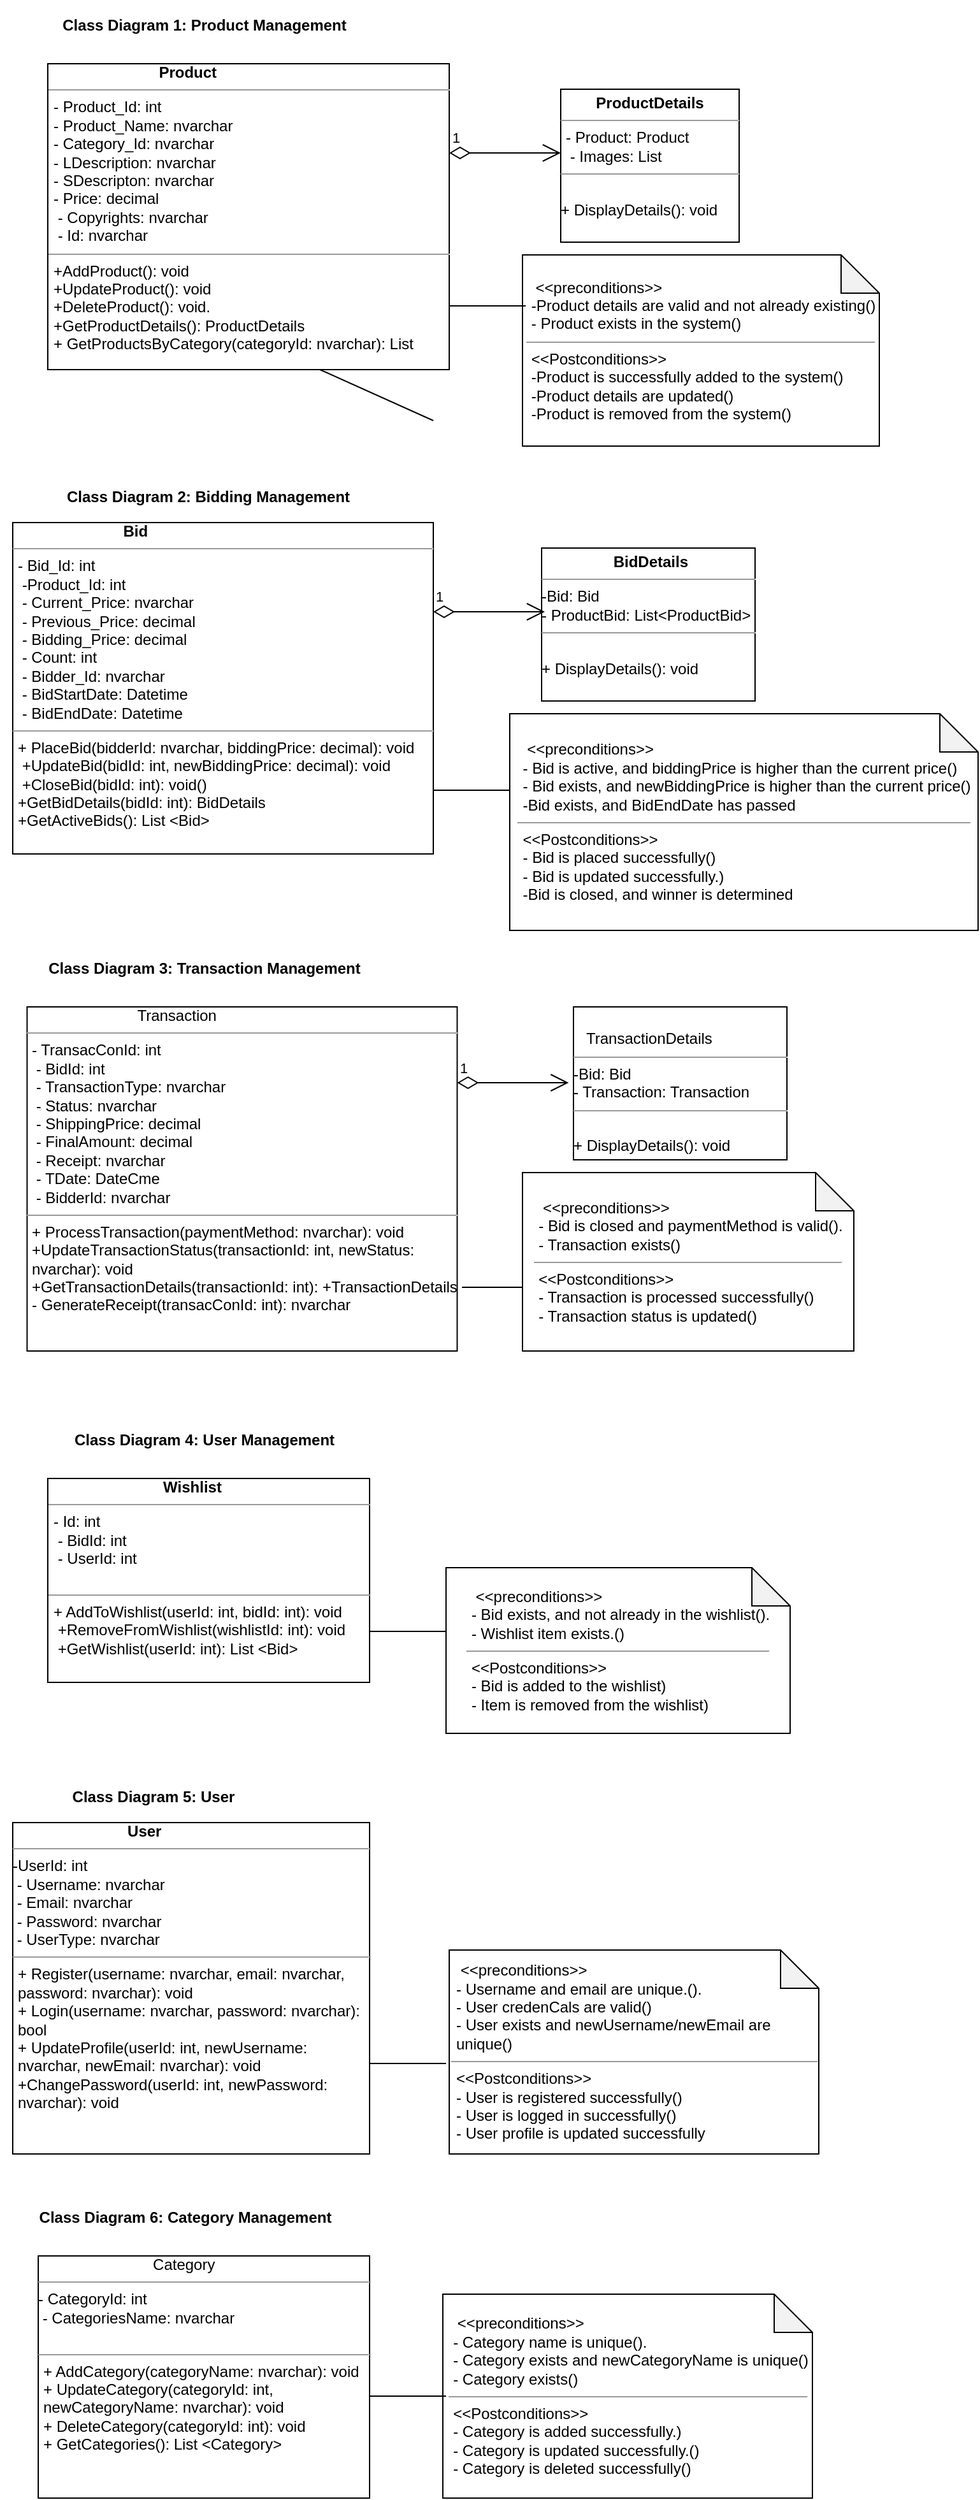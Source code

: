 <mxfile version="22.1.3" type="github">
  <diagram name="Page-1" id="OG9XARLu_X4fbzeJdVaa">
    <mxGraphModel dx="858" dy="419" grid="1" gridSize="10" guides="1" tooltips="1" connect="1" arrows="1" fold="1" page="1" pageScale="1" pageWidth="850" pageHeight="1100" math="0" shadow="0">
      <root>
        <mxCell id="0" />
        <mxCell id="1" parent="0" />
        <mxCell id="toqwwro1pnexpCAOvcfP-7" value="" style="endArrow=none;html=1;rounded=0;entryX=0;entryY=0.5;entryDx=0;entryDy=0;exitX=0;exitY=0.5;exitDx=0;exitDy=0;" edge="1" parent="1" source="toqwwro1pnexpCAOvcfP-4">
          <mxGeometry width="50" height="50" relative="1" as="geometry">
            <mxPoint x="340" y="360" as="sourcePoint" />
            <mxPoint x="322.5" y="250" as="targetPoint" />
            <Array as="points">
              <mxPoint x="117.5" y="260" />
            </Array>
          </mxGeometry>
        </mxCell>
        <mxCell id="toqwwro1pnexpCAOvcfP-61" value="&amp;nbsp; &amp;nbsp; &amp;nbsp; &amp;nbsp; &amp;nbsp; &amp;nbsp; &amp;nbsp; &amp;nbsp; &amp;nbsp; &amp;nbsp; &amp;nbsp; &amp;nbsp; &amp;nbsp; &lt;b&gt;Product&lt;/b&gt;&lt;br&gt;&lt;hr size=&quot;1&quot;&gt;&lt;p style=&quot;margin:0px;margin-left:4px;&quot;&gt;- Product_Id: int&lt;/p&gt;&lt;p style=&quot;margin:0px;margin-left:4px;&quot;&gt;- Product_Name: nvarchar&lt;/p&gt;&lt;p style=&quot;margin:0px;margin-left:4px;&quot;&gt;- Category_Id: nvarchar&lt;/p&gt;&lt;p style=&quot;margin:0px;margin-left:4px;&quot;&gt;- LDescription: nvarchar&lt;br&gt;&lt;/p&gt;&lt;p style=&quot;margin:0px;margin-left:4px;&quot;&gt;- SDescripton: nvarchar&lt;br&gt;&lt;/p&gt;&lt;p style=&quot;margin:0px;margin-left:4px;&quot;&gt;- Price: decimal&amp;nbsp;&lt;/p&gt;&lt;p style=&quot;margin:0px;margin-left:4px;&quot;&gt;&amp;nbsp;- Copyrights: nvarchar&amp;nbsp;&lt;/p&gt;&lt;p style=&quot;margin:0px;margin-left:4px;&quot;&gt;&amp;nbsp;- Id: nvarchar&lt;/p&gt;&lt;hr size=&quot;1&quot;&gt;&lt;p style=&quot;margin:0px;margin-left:4px;&quot;&gt;+AddProduct(): void&amp;nbsp;&lt;/p&gt;&lt;p style=&quot;margin:0px;margin-left:4px;&quot;&gt;+UpdateProduct(): void&lt;br&gt;+DeleteProduct(): void.&lt;br&gt;+GetProductDetails(): ProductDetails&lt;br&gt;+ GetProductsByCategory(categoryId: nvarchar): List&lt;br&gt;&lt;/p&gt;" style="verticalAlign=top;align=left;overflow=fill;fontSize=12;fontFamily=Helvetica;html=1;whiteSpace=wrap;" vertex="1" parent="1">
          <mxGeometry x="37.5" y="80" width="315" height="240" as="geometry" />
        </mxCell>
        <mxCell id="toqwwro1pnexpCAOvcfP-81" value="&lt;p style=&quot;border-color: var(--border-color); text-align: left; margin: 0px 0px 0px 4px;&quot;&gt;&amp;nbsp;&amp;lt;&amp;lt;preconditions&amp;gt;&amp;gt;&lt;/p&gt;&lt;p style=&quot;border-color: var(--border-color); text-align: left; margin: 0px 0px 0px 4px;&quot;&gt;-Product details are valid and not already existing()&lt;br style=&quot;border-color: var(--border-color);&quot;&gt;&lt;/p&gt;&lt;p style=&quot;border-color: var(--border-color); text-align: left; margin: 0px 0px 0px 4px;&quot;&gt;- Product exists in the system()&lt;br style=&quot;border-color: var(--border-color);&quot;&gt;&lt;/p&gt;&lt;hr style=&quot;border-color: var(--border-color); text-align: left;&quot; size=&quot;1&quot;&gt;&lt;p style=&quot;border-color: var(--border-color); text-align: left; margin: 0px 0px 0px 4px;&quot;&gt;&amp;lt;&amp;lt;Postconditions&amp;gt;&amp;gt;&lt;/p&gt;&lt;p style=&quot;border-color: var(--border-color); text-align: left; margin: 0px 0px 0px 4px;&quot;&gt;-Product is successfully added to the system()&lt;br style=&quot;border-color: var(--border-color);&quot;&gt;&lt;/p&gt;&lt;p style=&quot;border-color: var(--border-color); text-align: left; margin: 0px 0px 0px 4px;&quot;&gt;-Product details are updated()&lt;br style=&quot;border-color: var(--border-color);&quot;&gt;&lt;/p&gt;&lt;p style=&quot;border-color: var(--border-color); text-align: left; margin: 0px 0px 0px 4px;&quot;&gt;-Product is removed from the system()&lt;/p&gt;" style="shape=note;whiteSpace=wrap;html=1;backgroundOutline=1;darkOpacity=0.05;" vertex="1" parent="1">
          <mxGeometry x="410" y="230" width="280" height="150" as="geometry" />
        </mxCell>
        <mxCell id="toqwwro1pnexpCAOvcfP-88" value="" style="endArrow=none;html=1;rounded=0;" edge="1" parent="1">
          <mxGeometry width="50" height="50" relative="1" as="geometry">
            <mxPoint x="352.5" y="270" as="sourcePoint" />
            <mxPoint x="412.5" y="270" as="targetPoint" />
            <Array as="points">
              <mxPoint x="352.5" y="270" />
            </Array>
          </mxGeometry>
        </mxCell>
        <mxCell id="toqwwro1pnexpCAOvcfP-90" value="&lt;p style=&quot;margin:0px;margin-top:4px;text-align:center;&quot;&gt;&lt;b&gt;ProductDetails&lt;/b&gt;&lt;br&gt;&lt;/p&gt;&lt;hr size=&quot;1&quot;&gt;&lt;p style=&quot;margin:0px;margin-left:4px;&quot;&gt;- Product: Product&lt;/p&gt;&lt;p style=&quot;margin:0px;margin-left:4px;&quot;&gt;&amp;nbsp;- Images: List&amp;nbsp;&lt;br&gt;&lt;/p&gt;&lt;hr size=&quot;1&quot;&gt;&lt;p style=&quot;margin:0px;margin-left:4px;&quot;&gt;&amp;nbsp;&lt;/p&gt;+ DisplayDetails(): void&lt;p style=&quot;margin:0px;margin-left:4px;&quot;&gt;&lt;br&gt;&lt;/p&gt;" style="verticalAlign=top;align=left;overflow=fill;fontSize=12;fontFamily=Helvetica;html=1;whiteSpace=wrap;" vertex="1" parent="1">
          <mxGeometry x="440" y="100" width="140" height="120" as="geometry" />
        </mxCell>
        <mxCell id="toqwwro1pnexpCAOvcfP-91" value="1" style="endArrow=open;html=1;endSize=12;startArrow=diamondThin;startSize=14;startFill=0;edgeStyle=orthogonalEdgeStyle;align=left;verticalAlign=bottom;rounded=0;" edge="1" parent="1">
          <mxGeometry x="-1" y="3" relative="1" as="geometry">
            <mxPoint x="352.5" y="150" as="sourcePoint" />
            <mxPoint x="440" y="150" as="targetPoint" />
          </mxGeometry>
        </mxCell>
        <mxCell id="toqwwro1pnexpCAOvcfP-92" value=" Class Diagram 1: Product Management" style="text;align=center;fontStyle=1;verticalAlign=middle;spacingLeft=3;spacingRight=3;strokeColor=none;rotatable=0;points=[[0,0.5],[1,0.5]];portConstraint=eastwest;html=1;" vertex="1" parent="1">
          <mxGeometry y="30" width="320" height="40" as="geometry" />
        </mxCell>
        <mxCell id="toqwwro1pnexpCAOvcfP-93" value=" Class Diagram 2: Bidding Management" style="text;align=center;fontStyle=1;verticalAlign=middle;spacingLeft=3;spacingRight=3;strokeColor=none;rotatable=0;points=[[0,0.5],[1,0.5]];portConstraint=eastwest;html=1;" vertex="1" parent="1">
          <mxGeometry x="2.5" y="400" width="320" height="40" as="geometry" />
        </mxCell>
        <mxCell id="toqwwro1pnexpCAOvcfP-94" value="&amp;nbsp; &amp;nbsp; &amp;nbsp; &amp;nbsp; &amp;nbsp; &amp;nbsp; &amp;nbsp; &amp;nbsp; &amp;nbsp; &amp;nbsp; &amp;nbsp; &amp;nbsp; &amp;nbsp;&lt;b&gt;  Bid&lt;/b&gt;&lt;br&gt;&lt;hr size=&quot;1&quot;&gt;&lt;p style=&quot;margin:0px;margin-left:4px;&quot;&gt;- Bid_Id: int&lt;/p&gt;&lt;p style=&quot;margin:0px;margin-left:4px;&quot;&gt;&amp;nbsp;-Product_Id: int&lt;/p&gt;&lt;p style=&quot;margin:0px;margin-left:4px;&quot;&gt;&amp;nbsp;- Current_Price: nvarchar&amp;nbsp;&lt;/p&gt;&lt;p style=&quot;margin:0px;margin-left:4px;&quot;&gt;&amp;nbsp;- Previous_Price: decimal&amp;nbsp;&lt;/p&gt;&lt;p style=&quot;margin:0px;margin-left:4px;&quot;&gt;&amp;nbsp;- Bidding_Price: decimal&lt;/p&gt;&lt;p style=&quot;margin:0px;margin-left:4px;&quot;&gt;&amp;nbsp;- Count: int&amp;nbsp;&lt;/p&gt;&lt;p style=&quot;margin:0px;margin-left:4px;&quot;&gt;&amp;nbsp;- Bidder_Id: nvarchar&amp;nbsp;&lt;/p&gt;&lt;p style=&quot;margin:0px;margin-left:4px;&quot;&gt;&amp;nbsp;- BidStartDate: Datetime&lt;/p&gt;&lt;p style=&quot;margin:0px;margin-left:4px;&quot;&gt;&amp;nbsp;- BidEndDate: Datetime&lt;br&gt;&lt;/p&gt;&lt;hr size=&quot;1&quot;&gt;&lt;p style=&quot;margin:0px;margin-left:4px;&quot;&gt;+ PlaceBid(bidderId: nvarchar, biddingPrice: decimal): void&lt;br&gt;&lt;/p&gt;&lt;p style=&quot;margin:0px;margin-left:4px;&quot;&gt;&amp;nbsp;+UpdateBid(bidId: int, newBiddingPrice: decimal): void&lt;br&gt;&lt;/p&gt;&lt;p style=&quot;margin:0px;margin-left:4px;&quot;&gt;&amp;nbsp;+CloseBid(bidId: int): void()&lt;br&gt;&lt;/p&gt;&lt;p style=&quot;margin:0px;margin-left:4px;&quot;&gt;+GetBidDetails(bidId: int): BidDetails&lt;br&gt;+GetActiveBids(): List &amp;lt;Bid&amp;gt;&lt;br&gt;&lt;/p&gt;" style="verticalAlign=top;align=left;overflow=fill;fontSize=12;fontFamily=Helvetica;html=1;whiteSpace=wrap;" vertex="1" parent="1">
          <mxGeometry x="10" y="440" width="330" height="260" as="geometry" />
        </mxCell>
        <mxCell id="toqwwro1pnexpCAOvcfP-95" value="&lt;p style=&quot;border-color: var(--border-color); text-align: left; margin: 0px 0px 0px 4px;&quot;&gt;&amp;nbsp;&amp;lt;&amp;lt;preconditions&amp;gt;&amp;gt;&lt;/p&gt;&lt;p style=&quot;border-color: var(--border-color); text-align: left; margin: 0px 0px 0px 4px;&quot;&gt;- Bid is active, and biddingPrice is higher than the current price()&lt;br style=&quot;border-color: var(--border-color);&quot;&gt;&lt;/p&gt;&lt;p style=&quot;border-color: var(--border-color); text-align: left; margin: 0px 0px 0px 4px;&quot;&gt;- Bid exists, and newBiddingPrice is higher than the current price()&lt;br style=&quot;border-color: var(--border-color);&quot;&gt;&lt;/p&gt;&lt;p style=&quot;border-color: var(--border-color); text-align: left; margin: 0px 0px 0px 4px;&quot;&gt;-Bid exists, and BidEndDate has passed&lt;/p&gt;&lt;hr style=&quot;border-color: var(--border-color); text-align: left;&quot; size=&quot;1&quot;&gt;&lt;p style=&quot;border-color: var(--border-color); text-align: left; margin: 0px 0px 0px 4px;&quot;&gt;&amp;lt;&amp;lt;Postconditions&amp;gt;&amp;gt;&lt;/p&gt;&lt;p style=&quot;border-color: var(--border-color); text-align: left; margin: 0px 0px 0px 4px;&quot;&gt;- Bid is placed successfully()&lt;br style=&quot;border-color: var(--border-color);&quot;&gt;&lt;/p&gt;&lt;p style=&quot;border-color: var(--border-color); text-align: left; margin: 0px 0px 0px 4px;&quot;&gt;- Bid is updated successfully.)&lt;br style=&quot;border-color: var(--border-color);&quot;&gt;&lt;/p&gt;&lt;p style=&quot;border-color: var(--border-color); text-align: left; margin: 0px 0px 0px 4px;&quot;&gt;-Bid is closed, and winner is determined&lt;/p&gt;" style="shape=note;whiteSpace=wrap;html=1;backgroundOutline=1;darkOpacity=0.05;" vertex="1" parent="1">
          <mxGeometry x="400" y="590" width="367.5" height="170" as="geometry" />
        </mxCell>
        <mxCell id="toqwwro1pnexpCAOvcfP-96" value="" style="endArrow=none;html=1;rounded=0;" edge="1" parent="1">
          <mxGeometry width="50" height="50" relative="1" as="geometry">
            <mxPoint x="340" y="650" as="sourcePoint" />
            <mxPoint x="400" y="650" as="targetPoint" />
            <Array as="points">
              <mxPoint x="340" y="650" />
            </Array>
          </mxGeometry>
        </mxCell>
        <mxCell id="toqwwro1pnexpCAOvcfP-97" value="&lt;p style=&quot;margin:0px;margin-top:4px;text-align:center;&quot;&gt;&lt;b&gt;&amp;nbsp;BidDetails&lt;br&gt;&lt;/b&gt;&lt;/p&gt;&lt;hr size=&quot;1&quot;&gt;&lt;p style=&quot;margin:0px;margin-left:4px;&quot;&gt;&lt;/p&gt;-Bid: Bid&lt;br&gt;- ProductBid: List&amp;lt;ProductBid&amp;gt;&lt;hr size=&quot;1&quot;&gt;&lt;p style=&quot;margin:0px;margin-left:4px;&quot;&gt;&amp;nbsp;&lt;/p&gt;+ DisplayDetails(): void&lt;p style=&quot;margin:0px;margin-left:4px;&quot;&gt;&lt;br&gt;&lt;/p&gt;" style="verticalAlign=top;align=left;overflow=fill;fontSize=12;fontFamily=Helvetica;html=1;whiteSpace=wrap;" vertex="1" parent="1">
          <mxGeometry x="425" y="460" width="167.5" height="120" as="geometry" />
        </mxCell>
        <mxCell id="toqwwro1pnexpCAOvcfP-98" value="1" style="endArrow=open;html=1;endSize=12;startArrow=diamondThin;startSize=14;startFill=0;edgeStyle=orthogonalEdgeStyle;align=left;verticalAlign=bottom;rounded=0;" edge="1" parent="1">
          <mxGeometry x="-1" y="3" relative="1" as="geometry">
            <mxPoint x="340" y="510" as="sourcePoint" />
            <mxPoint x="427.5" y="510" as="targetPoint" />
            <Array as="points">
              <mxPoint x="375" y="510" />
              <mxPoint x="375" y="510" />
            </Array>
          </mxGeometry>
        </mxCell>
        <mxCell id="toqwwro1pnexpCAOvcfP-99" value=" Class Diagram 3: Transaction Management" style="text;align=center;fontStyle=1;verticalAlign=middle;spacingLeft=3;spacingRight=3;strokeColor=none;rotatable=0;points=[[0,0.5],[1,0.5]];portConstraint=eastwest;html=1;" vertex="1" parent="1">
          <mxGeometry y="770" width="320" height="40" as="geometry" />
        </mxCell>
        <mxCell id="toqwwro1pnexpCAOvcfP-101" value="&amp;nbsp; &amp;nbsp; &amp;nbsp; &amp;nbsp; &amp;nbsp; &amp;nbsp; &amp;nbsp; &amp;nbsp; &amp;nbsp; &amp;nbsp; &amp;nbsp; &amp;nbsp; &amp;nbsp;&lt;b&gt;&amp;nbsp;&lt;/b&gt;Transaction&lt;br&gt;&lt;hr size=&quot;1&quot;&gt;&lt;p style=&quot;margin:0px;margin-left:4px;&quot;&gt;- TransacConId: int&amp;nbsp;&lt;/p&gt;&lt;p style=&quot;margin:0px;margin-left:4px;&quot;&gt;&amp;nbsp;- BidId: int&amp;nbsp;&lt;/p&gt;&lt;p style=&quot;margin:0px;margin-left:4px;&quot;&gt;&amp;nbsp;- TransactionType: nvarchar&lt;/p&gt;&lt;p style=&quot;margin:0px;margin-left:4px;&quot;&gt;&amp;nbsp;- Status: nvarchar&amp;nbsp;&lt;/p&gt;&lt;p style=&quot;margin:0px;margin-left:4px;&quot;&gt;&amp;nbsp;- ShippingPrice: decimal&amp;nbsp;&lt;/p&gt;&lt;p style=&quot;margin:0px;margin-left:4px;&quot;&gt;&amp;nbsp;- FinalAmount: decimal&amp;nbsp;&lt;/p&gt;&lt;p style=&quot;margin:0px;margin-left:4px;&quot;&gt;&amp;nbsp;- Receipt: nvarchar&amp;nbsp;&lt;/p&gt;&lt;p style=&quot;margin:0px;margin-left:4px;&quot;&gt;&amp;nbsp;- TDate: DateCme&amp;nbsp;&lt;/p&gt;&lt;p style=&quot;margin:0px;margin-left:4px;&quot;&gt;&amp;nbsp;- BidderId: nvarchar&lt;br&gt;&lt;/p&gt;&lt;hr size=&quot;1&quot;&gt;&lt;p style=&quot;margin:0px;margin-left:4px;&quot;&gt;+ ProcessTransaction(paymentMethod: nvarchar): void&lt;br&gt;&lt;/p&gt;&lt;p style=&quot;margin:0px;margin-left:4px;&quot;&gt;+UpdateTransactionStatus(transactionId: int, newStatus: nvarchar): void&lt;br&gt;&lt;/p&gt;&lt;p style=&quot;margin:0px;margin-left:4px;&quot;&gt;+GetTransactionDetails(transactionId: int): +TransactionDetails&lt;br/&gt; - GenerateReceipt(transacConId: int): nvarchar&lt;br&gt;&lt;/p&gt;" style="verticalAlign=top;align=left;overflow=fill;fontSize=12;fontFamily=Helvetica;html=1;whiteSpace=wrap;" vertex="1" parent="1">
          <mxGeometry x="21.25" y="820" width="337.5" height="270" as="geometry" />
        </mxCell>
        <mxCell id="toqwwro1pnexpCAOvcfP-102" value="&lt;p style=&quot;border-color: var(--border-color); text-align: left; margin: 0px 0px 0px 4px;&quot;&gt;&amp;nbsp;&amp;lt;&amp;lt;preconditions&amp;gt;&amp;gt;&lt;/p&gt;&lt;p style=&quot;border-color: var(--border-color); text-align: left; margin: 0px 0px 0px 4px;&quot;&gt;-  Bid is closed and paymentMethod is valid().&lt;br style=&quot;border-color: var(--border-color);&quot;&gt;&lt;/p&gt;&lt;p style=&quot;border-color: var(--border-color); text-align: left; margin: 0px 0px 0px 4px;&quot;&gt;-  Transaction exists()&lt;/p&gt;&lt;hr style=&quot;border-color: var(--border-color); text-align: left;&quot; size=&quot;1&quot;&gt;&lt;p style=&quot;border-color: var(--border-color); text-align: left; margin: 0px 0px 0px 4px;&quot;&gt;&amp;lt;&amp;lt;Postconditions&amp;gt;&amp;gt;&lt;/p&gt;&lt;p style=&quot;border-color: var(--border-color); text-align: left; margin: 0px 0px 0px 4px;&quot;&gt;-  Transaction is processed successfully()&lt;br style=&quot;border-color: var(--border-color);&quot;&gt;&lt;/p&gt;&lt;p style=&quot;border-color: var(--border-color); text-align: left; margin: 0px 0px 0px 4px;&quot;&gt;-  Transaction status is updated()&lt;/p&gt;" style="shape=note;whiteSpace=wrap;html=1;backgroundOutline=1;darkOpacity=0.05;" vertex="1" parent="1">
          <mxGeometry x="410" y="950" width="260" height="140" as="geometry" />
        </mxCell>
        <mxCell id="toqwwro1pnexpCAOvcfP-103" value="" style="endArrow=none;html=1;rounded=0;" edge="1" parent="1">
          <mxGeometry width="50" height="50" relative="1" as="geometry">
            <mxPoint x="362.5" y="1040" as="sourcePoint" />
            <mxPoint x="410" y="1040" as="targetPoint" />
            <Array as="points">
              <mxPoint x="362.5" y="1040" />
            </Array>
          </mxGeometry>
        </mxCell>
        <mxCell id="toqwwro1pnexpCAOvcfP-104" value="&lt;p style=&quot;margin:0px;margin-top:4px;text-align:center;&quot;&gt;&lt;b&gt;&amp;nbsp;&lt;br&gt;&lt;/b&gt;&lt;/p&gt;&amp;nbsp; &amp;nbsp;TransactionDetails&lt;hr size=&quot;1&quot;&gt;&lt;p style=&quot;margin:0px;margin-left:4px;&quot;&gt;&lt;/p&gt;-Bid: Bid&lt;br&gt;-  Transaction: Transaction&lt;hr size=&quot;1&quot;&gt;&lt;p style=&quot;margin:0px;margin-left:4px;&quot;&gt;&amp;nbsp;&lt;/p&gt;+ DisplayDetails(): void&lt;p style=&quot;margin:0px;margin-left:4px;&quot;&gt;&lt;br&gt;&lt;/p&gt;" style="verticalAlign=top;align=left;overflow=fill;fontSize=12;fontFamily=Helvetica;html=1;whiteSpace=wrap;" vertex="1" parent="1">
          <mxGeometry x="450" y="820" width="167.5" height="120" as="geometry" />
        </mxCell>
        <mxCell id="toqwwro1pnexpCAOvcfP-105" value="1" style="endArrow=open;html=1;endSize=12;startArrow=diamondThin;startSize=14;startFill=0;edgeStyle=orthogonalEdgeStyle;align=left;verticalAlign=bottom;rounded=0;" edge="1" parent="1">
          <mxGeometry x="-1" y="3" relative="1" as="geometry">
            <mxPoint x="358.75" y="879.5" as="sourcePoint" />
            <mxPoint x="446.25" y="879.5" as="targetPoint" />
          </mxGeometry>
        </mxCell>
        <mxCell id="toqwwro1pnexpCAOvcfP-108" value="  Class Diagram 4: User Management" style="text;align=center;fontStyle=1;verticalAlign=middle;spacingLeft=3;spacingRight=3;strokeColor=none;rotatable=0;points=[[0,0.5],[1,0.5]];portConstraint=eastwest;html=1;" vertex="1" parent="1">
          <mxGeometry y="1130" width="320" height="60" as="geometry" />
        </mxCell>
        <mxCell id="toqwwro1pnexpCAOvcfP-109" value="&amp;nbsp; &amp;nbsp; &amp;nbsp; &amp;nbsp; &amp;nbsp; &amp;nbsp; &amp;nbsp; &amp;nbsp; &amp;nbsp; &amp;nbsp; &amp;nbsp; &amp;nbsp; &amp;nbsp;&lt;b&gt;&amp;nbsp;&lt;/b&gt; &lt;b&gt;Wishlist&lt;/b&gt;&lt;br&gt;&lt;hr size=&quot;1&quot;&gt;&lt;p style=&quot;margin:0px;margin-left:4px;&quot;&gt;- Id: int&amp;nbsp;&lt;/p&gt;&lt;p style=&quot;margin:0px;margin-left:4px;&quot;&gt;&amp;nbsp;- BidId: int&lt;/p&gt;&lt;p style=&quot;margin:0px;margin-left:4px;&quot;&gt;&amp;nbsp;- UserId: int&lt;br&gt;&lt;/p&gt;&lt;p style=&quot;margin:0px;margin-left:4px;&quot;&gt;&lt;br&gt;&lt;/p&gt;&lt;hr size=&quot;1&quot;&gt;&lt;p style=&quot;border-color: var(--border-color); margin: 0px 0px 0px 4px;&quot;&gt;+ AddToWishlist(userId: int, bidId: int): void&lt;br style=&quot;border-color: var(--border-color);&quot;&gt;&lt;/p&gt;&lt;p style=&quot;border-color: var(--border-color); margin: 0px 0px 0px 4px;&quot;&gt;&amp;nbsp;+RemoveFromWishlist(wishlistId: int): void&lt;br style=&quot;border-color: var(--border-color);&quot;&gt;&lt;/p&gt;&lt;p style=&quot;border-color: var(--border-color); margin: 0px 0px 0px 4px;&quot;&gt;&amp;nbsp;+GetWishlist(userId: int): List &amp;lt;Bid&amp;gt;&lt;/p&gt;" style="verticalAlign=top;align=left;overflow=fill;fontSize=12;fontFamily=Helvetica;html=1;whiteSpace=wrap;" vertex="1" parent="1">
          <mxGeometry x="37.5" y="1190" width="252.5" height="160" as="geometry" />
        </mxCell>
        <mxCell id="toqwwro1pnexpCAOvcfP-110" value="&lt;p style=&quot;border-color: var(--border-color); text-align: left; margin: 0px 0px 0px 4px;&quot;&gt;&amp;nbsp;&amp;lt;&amp;lt;preconditions&amp;gt;&amp;gt;&lt;/p&gt;&lt;p style=&quot;border-color: var(--border-color); text-align: left; margin: 0px 0px 0px 4px;&quot;&gt;-   Bid exists, and not already in the wishlist().&lt;br style=&quot;border-color: var(--border-color);&quot;&gt;&lt;/p&gt;&lt;p style=&quot;border-color: var(--border-color); text-align: left; margin: 0px 0px 0px 4px;&quot;&gt;-   Wishlist item exists.()&lt;/p&gt;&lt;hr style=&quot;border-color: var(--border-color); text-align: left;&quot; size=&quot;1&quot;&gt;&lt;p style=&quot;border-color: var(--border-color); text-align: left; margin: 0px 0px 0px 4px;&quot;&gt;&amp;lt;&amp;lt;Postconditions&amp;gt;&amp;gt;&lt;/p&gt;&lt;p style=&quot;border-color: var(--border-color); text-align: left; margin: 0px 0px 0px 4px;&quot;&gt;-   Bid is added to the wishlist)&lt;br style=&quot;border-color: var(--border-color);&quot;&gt;&lt;/p&gt;&lt;p style=&quot;border-color: var(--border-color); text-align: left; margin: 0px 0px 0px 4px;&quot;&gt;-   Item is removed from the wishlist)&lt;/p&gt;" style="shape=note;whiteSpace=wrap;html=1;backgroundOutline=1;darkOpacity=0.05;" vertex="1" parent="1">
          <mxGeometry x="350" y="1260" width="270" height="130" as="geometry" />
        </mxCell>
        <mxCell id="toqwwro1pnexpCAOvcfP-114" value="" style="endArrow=none;html=1;rounded=0;" edge="1" parent="1">
          <mxGeometry width="50" height="50" relative="1" as="geometry">
            <mxPoint x="290" y="1310" as="sourcePoint" />
            <mxPoint x="350" y="1310" as="targetPoint" />
            <Array as="points">
              <mxPoint x="290" y="1310" />
            </Array>
          </mxGeometry>
        </mxCell>
        <mxCell id="toqwwro1pnexpCAOvcfP-115" value="   Class Diagram 5: User" style="text;align=center;fontStyle=1;verticalAlign=middle;spacingLeft=3;spacingRight=3;strokeColor=none;rotatable=0;points=[[0,0.5],[1,0.5]];portConstraint=eastwest;html=1;" vertex="1" parent="1">
          <mxGeometry y="1410" width="240" height="60" as="geometry" />
        </mxCell>
        <mxCell id="toqwwro1pnexpCAOvcfP-116" value="&amp;nbsp; &amp;nbsp; &amp;nbsp; &amp;nbsp; &amp;nbsp; &amp;nbsp; &amp;nbsp; &amp;nbsp; &amp;nbsp; &amp;nbsp; &amp;nbsp; &amp;nbsp; &amp;nbsp;&lt;b&gt;&amp;nbsp;&amp;nbsp;User&lt;/b&gt;&lt;br&gt;&lt;hr size=&quot;1&quot;&gt;&lt;p style=&quot;margin:0px;margin-left:4px;&quot;&gt;&lt;/p&gt;-UserId: int&lt;br&gt;&amp;nbsp;- Username: nvarchar&lt;br&gt;&amp;nbsp;- Email: nvarchar&lt;br&gt;&amp;nbsp;- Password: nvarchar&lt;br&gt;&amp;nbsp;- UserType: nvarchar&lt;hr size=&quot;1&quot;&gt;&lt;p style=&quot;border-color: var(--border-color); margin: 0px 0px 0px 4px;&quot;&gt;+ Register(username: nvarchar, email: nvarchar, password: nvarchar): void&lt;br&gt;&lt;/p&gt;&lt;p style=&quot;border-color: var(--border-color); margin: 0px 0px 0px 4px;&quot;&gt;+ Login(username: nvarchar, password: nvarchar): bool&lt;br&gt;&lt;/p&gt;&lt;p style=&quot;border-color: var(--border-color); margin: 0px 0px 0px 4px;&quot;&gt;+ UpdateProfile(userId: int, newUsername: nvarchar, newEmail: nvarchar): void&lt;br&gt;&lt;/p&gt;&lt;p style=&quot;border-color: var(--border-color); margin: 0px 0px 0px 4px;&quot;&gt;+ChangePassword(userId: int, newPassword: nvarchar): void&lt;br&gt;&lt;/p&gt;" style="verticalAlign=top;align=left;overflow=fill;fontSize=12;fontFamily=Helvetica;html=1;whiteSpace=wrap;" vertex="1" parent="1">
          <mxGeometry x="10" y="1460" width="280" height="260" as="geometry" />
        </mxCell>
        <mxCell id="toqwwro1pnexpCAOvcfP-117" value="&lt;p style=&quot;border-color: var(--border-color); text-align: left; margin: 0px 0px 0px 4px;&quot;&gt;&amp;nbsp;&amp;lt;&amp;lt;preconditions&amp;gt;&amp;gt;&lt;/p&gt;&lt;p style=&quot;border-color: var(--border-color); text-align: left; margin: 0px 0px 0px 4px;&quot;&gt;-    Username and email are unique.().&lt;br style=&quot;border-color: var(--border-color);&quot;&gt;&lt;/p&gt;&lt;p style=&quot;border-color: var(--border-color); text-align: left; margin: 0px 0px 0px 4px;&quot;&gt;-    User credenCals are valid()&lt;/p&gt;&lt;p style=&quot;border-color: var(--border-color); text-align: left; margin: 0px 0px 0px 4px;&quot;&gt;- User exists and newUsername/newEmail are unique()&lt;br&gt;&lt;/p&gt;&lt;hr style=&quot;border-color: var(--border-color); text-align: left;&quot; size=&quot;1&quot;&gt;&lt;p style=&quot;border-color: var(--border-color); text-align: left; margin: 0px 0px 0px 4px;&quot;&gt;&amp;lt;&amp;lt;Postconditions&amp;gt;&amp;gt;&lt;/p&gt;&lt;p style=&quot;border-color: var(--border-color); text-align: left; margin: 0px 0px 0px 4px;&quot;&gt;-    User is registered successfully()&lt;br style=&quot;border-color: var(--border-color);&quot;&gt;&lt;/p&gt;&lt;p style=&quot;border-color: var(--border-color); text-align: left; margin: 0px 0px 0px 4px;&quot;&gt;- User is logged in successfully()&lt;/p&gt;&lt;p style=&quot;border-color: var(--border-color); text-align: left; margin: 0px 0px 0px 4px;&quot;&gt;- User profile is updated successfully&lt;br&gt;&lt;/p&gt;" style="shape=note;whiteSpace=wrap;html=1;backgroundOutline=1;darkOpacity=0.05;" vertex="1" parent="1">
          <mxGeometry x="352.5" y="1560" width="290" height="160" as="geometry" />
        </mxCell>
        <mxCell id="toqwwro1pnexpCAOvcfP-118" value="" style="endArrow=none;html=1;rounded=0;" edge="1" parent="1">
          <mxGeometry width="50" height="50" relative="1" as="geometry">
            <mxPoint x="290" y="1649" as="sourcePoint" />
            <mxPoint x="350" y="1649" as="targetPoint" />
            <Array as="points">
              <mxPoint x="290" y="1649" />
            </Array>
          </mxGeometry>
        </mxCell>
        <mxCell id="toqwwro1pnexpCAOvcfP-120" value="&amp;nbsp; &amp;nbsp; &amp;nbsp; &amp;nbsp; &amp;nbsp; &amp;nbsp; &amp;nbsp; &amp;nbsp; &amp;nbsp; &amp;nbsp; &amp;nbsp; &amp;nbsp; &amp;nbsp;&lt;b&gt;&amp;nbsp;&lt;/b&gt; Category&lt;br&gt;&lt;hr size=&quot;1&quot;&gt;&lt;p style=&quot;margin:0px;margin-left:4px;&quot;&gt;&lt;/p&gt;- CategoryId: int&lt;br&gt;&amp;nbsp;- CategoriesName: nvarchar&lt;br&gt;&lt;br&gt;&lt;hr size=&quot;1&quot;&gt;&lt;p style=&quot;border-color: var(--border-color); margin: 0px 0px 0px 4px;&quot;&gt;+ AddCategory(categoryName: nvarchar): void&lt;br&gt;&lt;/p&gt;&lt;p style=&quot;border-color: var(--border-color); margin: 0px 0px 0px 4px;&quot;&gt;+ UpdateCategory(categoryId: int, newCategoryName: nvarchar): void&lt;/p&gt;&lt;p style=&quot;border-color: var(--border-color); margin: 0px 0px 0px 4px;&quot;&gt;+ DeleteCategory(categoryId: int): void&lt;br&gt;&lt;/p&gt;&lt;p style=&quot;border-color: var(--border-color); margin: 0px 0px 0px 4px;&quot;&gt;+ GetCategories(): List &amp;lt;Category&amp;gt;&lt;br&gt;&lt;/p&gt;" style="verticalAlign=top;align=left;overflow=fill;fontSize=12;fontFamily=Helvetica;html=1;whiteSpace=wrap;" vertex="1" parent="1">
          <mxGeometry x="30" y="1800" width="260" height="190" as="geometry" />
        </mxCell>
        <mxCell id="toqwwro1pnexpCAOvcfP-121" value="&lt;p style=&quot;border-color: var(--border-color); text-align: left; margin: 0px 0px 0px 4px;&quot;&gt;&amp;nbsp;&amp;lt;&amp;lt;preconditions&amp;gt;&amp;gt;&lt;/p&gt;&lt;p style=&quot;border-color: var(--border-color); text-align: left; margin: 0px 0px 0px 4px;&quot;&gt;-     Category name is unique().&lt;br style=&quot;border-color: var(--border-color);&quot;&gt;&lt;/p&gt;&lt;p style=&quot;border-color: var(--border-color); text-align: left; margin: 0px 0px 0px 4px;&quot;&gt;-    Category exists and newCategoryName is unique()&lt;/p&gt;&lt;p style=&quot;border-color: var(--border-color); text-align: left; margin: 0px 0px 0px 4px;&quot;&gt;-  Category exists()&lt;br&gt;&lt;/p&gt;&lt;hr style=&quot;border-color: var(--border-color); text-align: left;&quot; size=&quot;1&quot;&gt;&lt;p style=&quot;border-color: var(--border-color); text-align: left; margin: 0px 0px 0px 4px;&quot;&gt;&amp;lt;&amp;lt;Postconditions&amp;gt;&amp;gt;&lt;/p&gt;&lt;p style=&quot;border-color: var(--border-color); text-align: left; margin: 0px 0px 0px 4px;&quot;&gt;-     Category is added successfully.)&lt;br style=&quot;border-color: var(--border-color);&quot;&gt;&lt;/p&gt;&lt;p style=&quot;border-color: var(--border-color); text-align: left; margin: 0px 0px 0px 4px;&quot;&gt;-  Category is updated successfully.()&lt;/p&gt;&lt;p style=&quot;border-color: var(--border-color); text-align: left; margin: 0px 0px 0px 4px;&quot;&gt;-  Category is deleted successfully()&lt;br&gt;&lt;/p&gt;" style="shape=note;whiteSpace=wrap;html=1;backgroundOutline=1;darkOpacity=0.05;" vertex="1" parent="1">
          <mxGeometry x="347.5" y="1830" width="290" height="160" as="geometry" />
        </mxCell>
        <mxCell id="toqwwro1pnexpCAOvcfP-122" value="" style="endArrow=none;html=1;rounded=0;" edge="1" parent="1">
          <mxGeometry width="50" height="50" relative="1" as="geometry">
            <mxPoint x="290" y="1910" as="sourcePoint" />
            <mxPoint x="350" y="1910" as="targetPoint" />
            <Array as="points">
              <mxPoint x="290" y="1910" />
            </Array>
          </mxGeometry>
        </mxCell>
        <mxCell id="toqwwro1pnexpCAOvcfP-123" value="    Class Diagram 6: Category Management" style="text;align=center;fontStyle=1;verticalAlign=middle;spacingLeft=3;spacingRight=3;strokeColor=none;rotatable=0;points=[[0,0.5],[1,0.5]];portConstraint=eastwest;html=1;" vertex="1" parent="1">
          <mxGeometry y="1740" width="290" height="60" as="geometry" />
        </mxCell>
      </root>
    </mxGraphModel>
  </diagram>
</mxfile>
